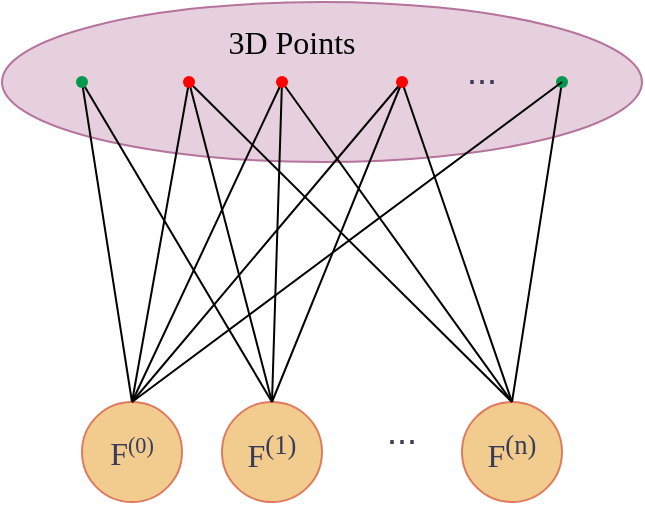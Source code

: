 <mxfile version="21.7.2" type="github">
  <diagram name="第 1 页" id="p5tvnPAxK2jM7N4Cxcdh">
    <mxGraphModel dx="954" dy="642" grid="1" gridSize="10" guides="1" tooltips="1" connect="1" arrows="1" fold="1" page="1" pageScale="1" pageWidth="827" pageHeight="1169" math="0" shadow="0">
      <root>
        <mxCell id="0" />
        <mxCell id="1" parent="0" />
        <mxCell id="sI3iWoAzNLH_Q0J9M54Q-50" value="" style="ellipse;whiteSpace=wrap;html=1;strokeColor=#B5739D;fontColor=#393C56;fillColor=#E6D0DE;" vertex="1" parent="1">
          <mxGeometry x="320" y="190" width="320" height="80" as="geometry" />
        </mxCell>
        <mxCell id="sI3iWoAzNLH_Q0J9M54Q-8" value="F&lt;span style=&quot;font-size: 13.333px;&quot;&gt;&lt;sup&gt;(0)&lt;/sup&gt;&lt;/span&gt;" style="ellipse;whiteSpace=wrap;html=1;aspect=fixed;fillColor=#F2CC8F;strokeColor=#E07A5F;fontFamily=Times New Roman;fontSize=16;labelBackgroundColor=none;fontColor=#393C56;" vertex="1" parent="1">
          <mxGeometry x="360" y="390" width="50" height="50" as="geometry" />
        </mxCell>
        <mxCell id="sI3iWoAzNLH_Q0J9M54Q-9" value="F&lt;sup&gt;(1)&lt;/sup&gt;" style="ellipse;whiteSpace=wrap;html=1;aspect=fixed;fillColor=#F2CC8F;strokeColor=#E07A5F;fontFamily=Times New Roman;fontSize=16;labelBackgroundColor=none;fontColor=#393C56;" vertex="1" parent="1">
          <mxGeometry x="430" y="390" width="50" height="50" as="geometry" />
        </mxCell>
        <mxCell id="sI3iWoAzNLH_Q0J9M54Q-16" value="F&lt;sup&gt;(n)&lt;/sup&gt;" style="ellipse;whiteSpace=wrap;html=1;aspect=fixed;fillColor=#F2CC8F;strokeColor=#E07A5F;fontFamily=Times New Roman;fontSize=16;labelBackgroundColor=none;fontColor=#393C56;" vertex="1" parent="1">
          <mxGeometry x="550" y="390" width="50" height="50" as="geometry" />
        </mxCell>
        <mxCell id="sI3iWoAzNLH_Q0J9M54Q-19" value="..." style="text;html=1;strokeColor=none;fillColor=none;align=center;verticalAlign=middle;whiteSpace=wrap;rounded=0;fontSize=18;fontStyle=0;labelBackgroundColor=none;fontColor=#393C56;" vertex="1" parent="1">
          <mxGeometry x="490" y="390" width="60" height="30" as="geometry" />
        </mxCell>
        <mxCell id="sI3iWoAzNLH_Q0J9M54Q-31" value="" style="endArrow=none;html=1;rounded=0;strokeColor=#000000;fontColor=#393C56;fillColor=#F2CC8F;exitX=0.5;exitY=0;exitDx=0;exitDy=0;" edge="1" parent="1" source="sI3iWoAzNLH_Q0J9M54Q-9" target="sI3iWoAzNLH_Q0J9M54Q-22">
          <mxGeometry width="50" height="50" relative="1" as="geometry">
            <mxPoint x="630" y="280" as="sourcePoint" />
            <mxPoint x="400" y="230" as="targetPoint" />
          </mxGeometry>
        </mxCell>
        <mxCell id="sI3iWoAzNLH_Q0J9M54Q-33" value="" style="endArrow=none;html=1;rounded=0;strokeColor=#000000;fontColor=#393C56;fillColor=#F2CC8F;exitX=0.5;exitY=0;exitDx=0;exitDy=0;entryX=0.45;entryY=0.925;entryDx=0;entryDy=0;entryPerimeter=0;" edge="1" parent="1" source="sI3iWoAzNLH_Q0J9M54Q-8" target="sI3iWoAzNLH_Q0J9M54Q-32">
          <mxGeometry width="50" height="50" relative="1" as="geometry">
            <mxPoint x="310" y="290" as="sourcePoint" />
            <mxPoint x="320" y="260" as="targetPoint" />
          </mxGeometry>
        </mxCell>
        <mxCell id="sI3iWoAzNLH_Q0J9M54Q-34" value="" style="endArrow=none;html=1;rounded=0;strokeColor=#000000;fontColor=#393C56;fillColor=#F2CC8F;exitX=0.5;exitY=0;exitDx=0;exitDy=0;entryX=0.4;entryY=0.725;entryDx=0;entryDy=0;entryPerimeter=0;" edge="1" parent="1" source="sI3iWoAzNLH_Q0J9M54Q-8" target="sI3iWoAzNLH_Q0J9M54Q-23">
          <mxGeometry width="50" height="50" relative="1" as="geometry">
            <mxPoint x="400" y="290" as="sourcePoint" />
            <mxPoint x="450" y="240" as="targetPoint" />
          </mxGeometry>
        </mxCell>
        <mxCell id="sI3iWoAzNLH_Q0J9M54Q-37" value="..." style="text;html=1;strokeColor=none;fillColor=none;align=center;verticalAlign=middle;whiteSpace=wrap;rounded=0;fontSize=18;fontStyle=0;labelBackgroundColor=none;fontColor=#393C56;" vertex="1" parent="1">
          <mxGeometry x="530" y="210" width="60" height="30" as="geometry" />
        </mxCell>
        <mxCell id="sI3iWoAzNLH_Q0J9M54Q-38" value="" style="endArrow=none;html=1;rounded=0;strokeColor=#000000;fontColor=#393C56;fillColor=#F2CC8F;exitX=0.5;exitY=0;exitDx=0;exitDy=0;" edge="1" parent="1" source="sI3iWoAzNLH_Q0J9M54Q-8" target="sI3iWoAzNLH_Q0J9M54Q-22">
          <mxGeometry width="50" height="50" relative="1" as="geometry">
            <mxPoint x="630" y="280" as="sourcePoint" />
            <mxPoint x="680" y="230" as="targetPoint" />
          </mxGeometry>
        </mxCell>
        <mxCell id="sI3iWoAzNLH_Q0J9M54Q-39" value="" style="endArrow=none;html=1;rounded=0;strokeColor=#000000;fontColor=#393C56;fillColor=#F2CC8F;exitX=0.5;exitY=0;exitDx=0;exitDy=0;entryX=0.3;entryY=0.725;entryDx=0;entryDy=0;entryPerimeter=0;" edge="1" parent="1" source="sI3iWoAzNLH_Q0J9M54Q-8" target="sI3iWoAzNLH_Q0J9M54Q-26">
          <mxGeometry width="50" height="50" relative="1" as="geometry">
            <mxPoint x="430" y="280" as="sourcePoint" />
            <mxPoint x="520" y="230" as="targetPoint" />
          </mxGeometry>
        </mxCell>
        <mxCell id="sI3iWoAzNLH_Q0J9M54Q-36" value="" style="endArrow=none;html=1;rounded=0;strokeColor=#000000;fontColor=#393C56;fillColor=#F2CC8F;exitX=0.5;exitY=0;exitDx=0;exitDy=0;" edge="1" parent="1" source="sI3iWoAzNLH_Q0J9M54Q-16" target="sI3iWoAzNLH_Q0J9M54Q-23">
          <mxGeometry width="50" height="50" relative="1" as="geometry">
            <mxPoint x="630" y="280" as="sourcePoint" />
            <mxPoint x="440" y="230" as="targetPoint" />
          </mxGeometry>
        </mxCell>
        <mxCell id="sI3iWoAzNLH_Q0J9M54Q-42" value="" style="endArrow=none;html=1;rounded=0;strokeColor=#000000;fontColor=#393C56;fillColor=#F2CC8F;entryX=0.4;entryY=0.775;entryDx=0;entryDy=0;entryPerimeter=0;exitX=0.5;exitY=0;exitDx=0;exitDy=0;" edge="1" parent="1" source="sI3iWoAzNLH_Q0J9M54Q-16" target="sI3iWoAzNLH_Q0J9M54Q-27">
          <mxGeometry width="50" height="50" relative="1" as="geometry">
            <mxPoint x="630" y="280" as="sourcePoint" />
            <mxPoint x="680" y="230" as="targetPoint" />
          </mxGeometry>
        </mxCell>
        <mxCell id="sI3iWoAzNLH_Q0J9M54Q-40" value="" style="endArrow=none;html=1;rounded=0;strokeColor=#000000;fontColor=#393C56;fillColor=#F2CC8F;entryX=0.15;entryY=0.675;entryDx=0;entryDy=0;entryPerimeter=0;exitX=0.5;exitY=0;exitDx=0;exitDy=0;" edge="1" parent="1" source="sI3iWoAzNLH_Q0J9M54Q-16" target="sI3iWoAzNLH_Q0J9M54Q-26">
          <mxGeometry width="50" height="50" relative="1" as="geometry">
            <mxPoint x="630" y="280" as="sourcePoint" />
            <mxPoint x="680" y="230" as="targetPoint" />
          </mxGeometry>
        </mxCell>
        <mxCell id="sI3iWoAzNLH_Q0J9M54Q-27" value="" style="shape=waypoint;sketch=0;fillStyle=solid;size=6;pointerEvents=1;points=[];fillColor=none;resizable=0;rotatable=0;perimeter=centerPerimeter;snapToPoint=1;strokeColor=#00994D;fontColor=#393C56;" vertex="1" parent="1">
          <mxGeometry x="590" y="220" width="20" height="20" as="geometry" />
        </mxCell>
        <mxCell id="sI3iWoAzNLH_Q0J9M54Q-53" value="3D Points" style="text;html=1;strokeColor=none;fillColor=none;align=center;verticalAlign=middle;whiteSpace=wrap;rounded=0;fontColor=#000000;fontSize=16;fontFamily=Times New Roman;" vertex="1" parent="1">
          <mxGeometry x="410" y="200" width="110" height="20" as="geometry" />
        </mxCell>
        <mxCell id="sI3iWoAzNLH_Q0J9M54Q-56" value="" style="endArrow=none;html=1;rounded=0;strokeColor=#000000;fontColor=#393C56;fillColor=#F2CC8F;exitX=0.5;exitY=0;exitDx=0;exitDy=0;" edge="1" parent="1" source="sI3iWoAzNLH_Q0J9M54Q-9">
          <mxGeometry width="50" height="50" relative="1" as="geometry">
            <mxPoint x="310" y="280" as="sourcePoint" />
            <mxPoint x="360" y="230" as="targetPoint" />
          </mxGeometry>
        </mxCell>
        <mxCell id="sI3iWoAzNLH_Q0J9M54Q-57" value="" style="endArrow=none;html=1;rounded=0;strokeColor=#000000;fontColor=#393C56;fillColor=#F2CC8F;exitX=0.5;exitY=0;exitDx=0;exitDy=0;entryX=0.825;entryY=0.475;entryDx=0;entryDy=0;entryPerimeter=0;" edge="1" parent="1" source="sI3iWoAzNLH_Q0J9M54Q-16" target="sI3iWoAzNLH_Q0J9M54Q-22">
          <mxGeometry width="50" height="50" relative="1" as="geometry">
            <mxPoint x="400" y="430" as="sourcePoint" />
            <mxPoint x="410" y="230" as="targetPoint" />
          </mxGeometry>
        </mxCell>
        <mxCell id="sI3iWoAzNLH_Q0J9M54Q-58" value="" style="endArrow=none;html=1;rounded=0;strokeColor=#000000;fontColor=#393C56;fillColor=#F2CC8F;exitDx=0;exitDy=0;" edge="1" parent="1" source="sI3iWoAzNLH_Q0J9M54Q-23">
          <mxGeometry width="50" height="50" relative="1" as="geometry">
            <mxPoint x="390" y="280" as="sourcePoint" />
            <mxPoint x="460" y="230" as="targetPoint" />
          </mxGeometry>
        </mxCell>
        <mxCell id="sI3iWoAzNLH_Q0J9M54Q-59" value="" style="endArrow=none;html=1;rounded=0;strokeColor=#000000;fontColor=#393C56;fillColor=#F2CC8F;exitX=0.5;exitY=0;exitDx=0;exitDy=0;entryX=0.2;entryY=0.625;entryDx=0;entryDy=0;entryPerimeter=0;" edge="1" parent="1" source="sI3iWoAzNLH_Q0J9M54Q-9" target="sI3iWoAzNLH_Q0J9M54Q-26">
          <mxGeometry width="50" height="50" relative="1" as="geometry">
            <mxPoint x="430" y="280" as="sourcePoint" />
            <mxPoint x="480" y="230" as="targetPoint" />
          </mxGeometry>
        </mxCell>
        <mxCell id="sI3iWoAzNLH_Q0J9M54Q-62" value="" style="endArrow=none;html=1;rounded=0;strokeColor=#000000;fontColor=#393C56;fillColor=#F2CC8F;exitX=0.5;exitY=0;exitDx=0;exitDy=0;" edge="1" parent="1" source="sI3iWoAzNLH_Q0J9M54Q-9" target="sI3iWoAzNLH_Q0J9M54Q-23">
          <mxGeometry width="50" height="50" relative="1" as="geometry">
            <mxPoint x="455" y="390" as="sourcePoint" />
            <mxPoint x="460" y="230" as="targetPoint" />
          </mxGeometry>
        </mxCell>
        <mxCell id="sI3iWoAzNLH_Q0J9M54Q-23" value="" style="shape=waypoint;sketch=0;fillStyle=solid;size=6;pointerEvents=1;points=[];fillColor=none;resizable=0;rotatable=0;perimeter=centerPerimeter;snapToPoint=1;strokeColor=#FF0000;fontColor=#393C56;" vertex="1" parent="1">
          <mxGeometry x="450" y="220" width="20" height="20" as="geometry" />
        </mxCell>
        <mxCell id="sI3iWoAzNLH_Q0J9M54Q-22" value="" style="shape=waypoint;sketch=0;fillStyle=solid;size=6;pointerEvents=1;points=[];fillColor=none;resizable=0;rotatable=0;perimeter=centerPerimeter;snapToPoint=1;strokeColor=#FF0000;fontColor=#393C56;" vertex="1" parent="1">
          <mxGeometry x="403.5" y="220" width="20" height="20" as="geometry" />
        </mxCell>
        <mxCell id="sI3iWoAzNLH_Q0J9M54Q-32" value="" style="shape=waypoint;sketch=0;fillStyle=solid;size=6;pointerEvents=1;points=[];fillColor=none;resizable=0;rotatable=0;perimeter=centerPerimeter;snapToPoint=1;strokeColor=#00994D;fontColor=#393C56;" vertex="1" parent="1">
          <mxGeometry x="350" y="220" width="20" height="20" as="geometry" />
        </mxCell>
        <mxCell id="sI3iWoAzNLH_Q0J9M54Q-26" value="" style="shape=waypoint;sketch=0;fillStyle=solid;size=6;pointerEvents=1;points=[];fillColor=none;resizable=0;rotatable=0;perimeter=centerPerimeter;snapToPoint=1;strokeColor=#FF0000;fontColor=#393C56;" vertex="1" parent="1">
          <mxGeometry x="510" y="220" width="20" height="20" as="geometry" />
        </mxCell>
        <mxCell id="sI3iWoAzNLH_Q0J9M54Q-65" value="" style="endArrow=none;html=1;rounded=0;strokeColor=#000000;fontColor=#393C56;fillColor=#F2CC8F;entryX=0.7;entryY=1.025;entryDx=0;entryDy=0;entryPerimeter=0;exitX=0.5;exitY=0;exitDx=0;exitDy=0;" edge="1" parent="1" source="sI3iWoAzNLH_Q0J9M54Q-8" target="sI3iWoAzNLH_Q0J9M54Q-27">
          <mxGeometry width="50" height="50" relative="1" as="geometry">
            <mxPoint x="250" y="480" as="sourcePoint" />
            <mxPoint x="300" y="430" as="targetPoint" />
          </mxGeometry>
        </mxCell>
      </root>
    </mxGraphModel>
  </diagram>
</mxfile>
